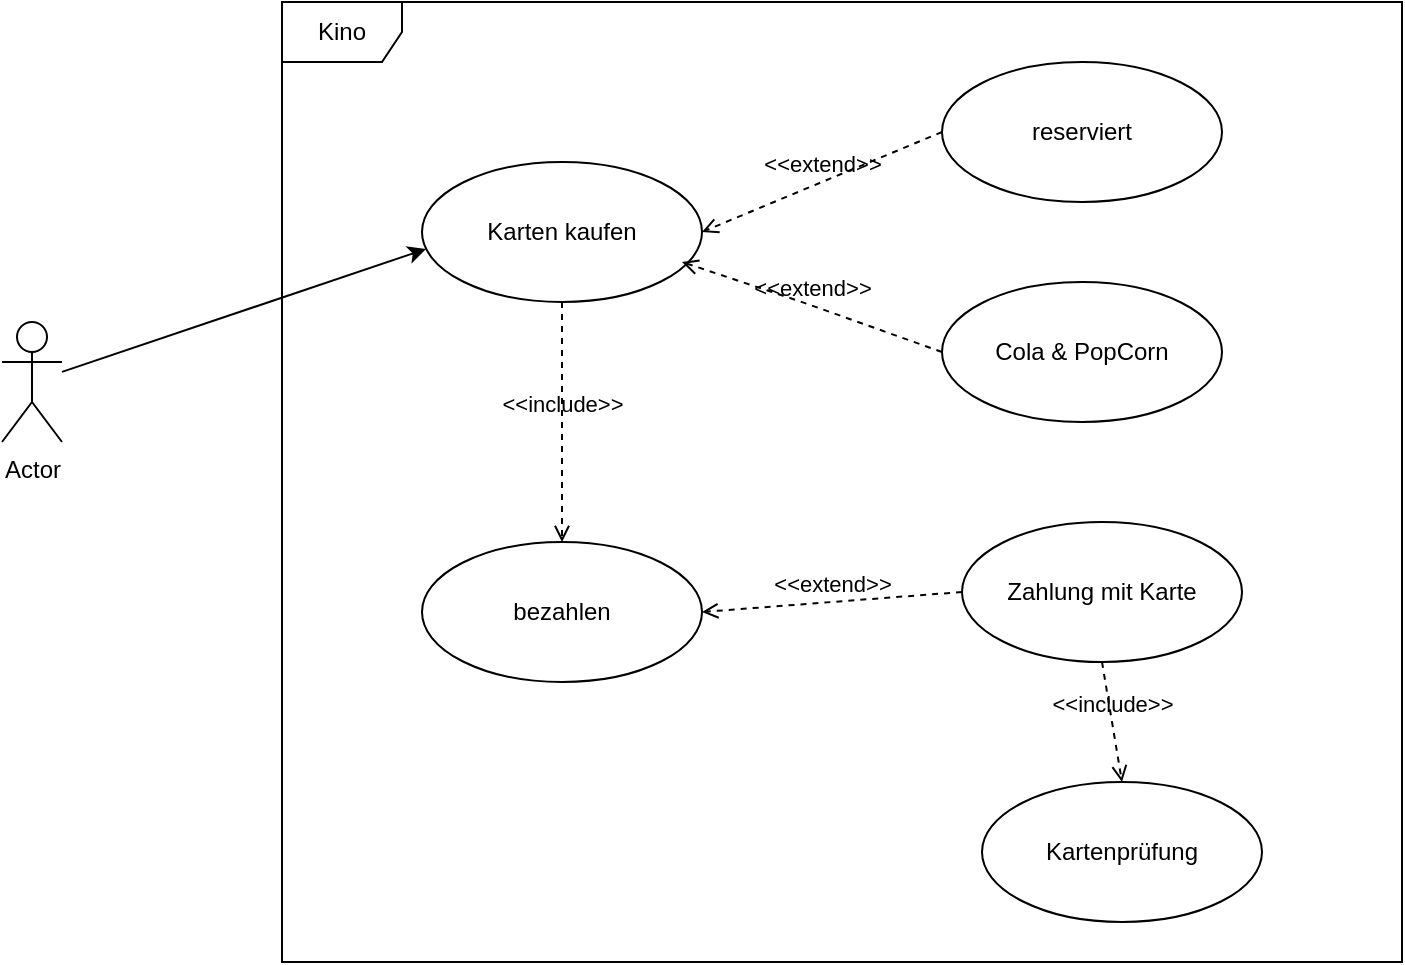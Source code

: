 <mxfile>
    <diagram id="mJNt0xbxEtlCdInCUCAF" name="Kino">
        <mxGraphModel dx="842" dy="426" grid="1" gridSize="10" guides="1" tooltips="1" connect="1" arrows="1" fold="1" page="1" pageScale="1" pageWidth="827" pageHeight="1169" math="0" shadow="0">
            <root>
                <mxCell id="0"/>
                <mxCell id="1" parent="0"/>
                <mxCell id="3" value="Kino" style="shape=umlFrame;whiteSpace=wrap;html=1;" vertex="1" parent="1">
                    <mxGeometry x="200" y="120" width="560" height="480" as="geometry"/>
                </mxCell>
                <mxCell id="21" style="edgeStyle=none;html=1;entryX=0.014;entryY=0.622;entryDx=0;entryDy=0;entryPerimeter=0;" edge="1" parent="1" source="4" target="8">
                    <mxGeometry relative="1" as="geometry"/>
                </mxCell>
                <mxCell id="4" value="Actor" style="shape=umlActor;verticalLabelPosition=bottom;verticalAlign=top;html=1;" vertex="1" parent="1">
                    <mxGeometry x="60" y="280" width="30" height="60" as="geometry"/>
                </mxCell>
                <mxCell id="8" value="Karten kaufen" style="ellipse;whiteSpace=wrap;html=1;" vertex="1" parent="1">
                    <mxGeometry x="270" y="200" width="140" height="70" as="geometry"/>
                </mxCell>
                <mxCell id="9" value="reserviert" style="ellipse;whiteSpace=wrap;html=1;" vertex="1" parent="1">
                    <mxGeometry x="530" y="150" width="140" height="70" as="geometry"/>
                </mxCell>
                <mxCell id="10" value="Cola &amp;amp; PopCorn" style="ellipse;whiteSpace=wrap;html=1;" vertex="1" parent="1">
                    <mxGeometry x="530" y="260" width="140" height="70" as="geometry"/>
                </mxCell>
                <mxCell id="11" value="bezahlen" style="ellipse;whiteSpace=wrap;html=1;" vertex="1" parent="1">
                    <mxGeometry x="270" y="390" width="140" height="70" as="geometry"/>
                </mxCell>
                <mxCell id="12" value="Zahlung mit Karte" style="ellipse;whiteSpace=wrap;html=1;" vertex="1" parent="1">
                    <mxGeometry x="540" y="380" width="140" height="70" as="geometry"/>
                </mxCell>
                <mxCell id="13" value="Kartenprüfung" style="ellipse;whiteSpace=wrap;html=1;" vertex="1" parent="1">
                    <mxGeometry x="550" y="510" width="140" height="70" as="geometry"/>
                </mxCell>
                <mxCell id="15" value="&amp;lt;&amp;lt;include&amp;gt;&amp;gt;" style="html=1;verticalAlign=bottom;labelBackgroundColor=none;endArrow=open;endFill=0;dashed=1;exitX=0.5;exitY=1;exitDx=0;exitDy=0;" edge="1" parent="1" source="8" target="11">
                    <mxGeometry width="160" relative="1" as="geometry">
                        <mxPoint x="340" y="330" as="sourcePoint"/>
                        <mxPoint x="460" y="330" as="targetPoint"/>
                    </mxGeometry>
                </mxCell>
                <mxCell id="16" value="&amp;lt;&amp;lt;extend&amp;gt;&amp;gt;" style="html=1;verticalAlign=bottom;labelBackgroundColor=none;endArrow=open;endFill=0;dashed=1;entryX=1;entryY=0.5;entryDx=0;entryDy=0;exitX=0;exitY=0.5;exitDx=0;exitDy=0;" edge="1" parent="1" source="9" target="8">
                    <mxGeometry width="160" relative="1" as="geometry">
                        <mxPoint x="410" y="340" as="sourcePoint"/>
                        <mxPoint x="570" y="340" as="targetPoint"/>
                    </mxGeometry>
                </mxCell>
                <mxCell id="17" value="&amp;lt;&amp;lt;extend&amp;gt;&amp;gt;" style="html=1;verticalAlign=bottom;labelBackgroundColor=none;endArrow=open;endFill=0;dashed=1;exitX=0;exitY=0.5;exitDx=0;exitDy=0;" edge="1" parent="1" source="10">
                    <mxGeometry width="160" relative="1" as="geometry">
                        <mxPoint x="550" y="195" as="sourcePoint"/>
                        <mxPoint x="400" y="250" as="targetPoint"/>
                        <Array as="points">
                            <mxPoint x="460" y="270"/>
                        </Array>
                    </mxGeometry>
                </mxCell>
                <mxCell id="18" value="&amp;lt;&amp;lt;extend&amp;gt;&amp;gt;" style="html=1;verticalAlign=bottom;labelBackgroundColor=none;endArrow=open;endFill=0;dashed=1;exitX=0;exitY=0.5;exitDx=0;exitDy=0;entryX=1;entryY=0.5;entryDx=0;entryDy=0;" edge="1" parent="1" source="12" target="11">
                    <mxGeometry width="160" relative="1" as="geometry">
                        <mxPoint x="540.0" y="305.0" as="sourcePoint"/>
                        <mxPoint x="410" y="260.0" as="targetPoint"/>
                    </mxGeometry>
                </mxCell>
                <mxCell id="19" value="&amp;lt;&amp;lt;include&amp;gt;&amp;gt;" style="html=1;verticalAlign=bottom;labelBackgroundColor=none;endArrow=open;endFill=0;dashed=1;exitX=0.5;exitY=1;exitDx=0;exitDy=0;entryX=0.5;entryY=0;entryDx=0;entryDy=0;" edge="1" parent="1" source="12" target="13">
                    <mxGeometry width="160" relative="1" as="geometry">
                        <mxPoint x="609.66" y="460.0" as="sourcePoint"/>
                        <mxPoint x="609.66" y="580.0" as="targetPoint"/>
                        <mxPoint as="offset"/>
                    </mxGeometry>
                </mxCell>
            </root>
        </mxGraphModel>
    </diagram>
</mxfile>